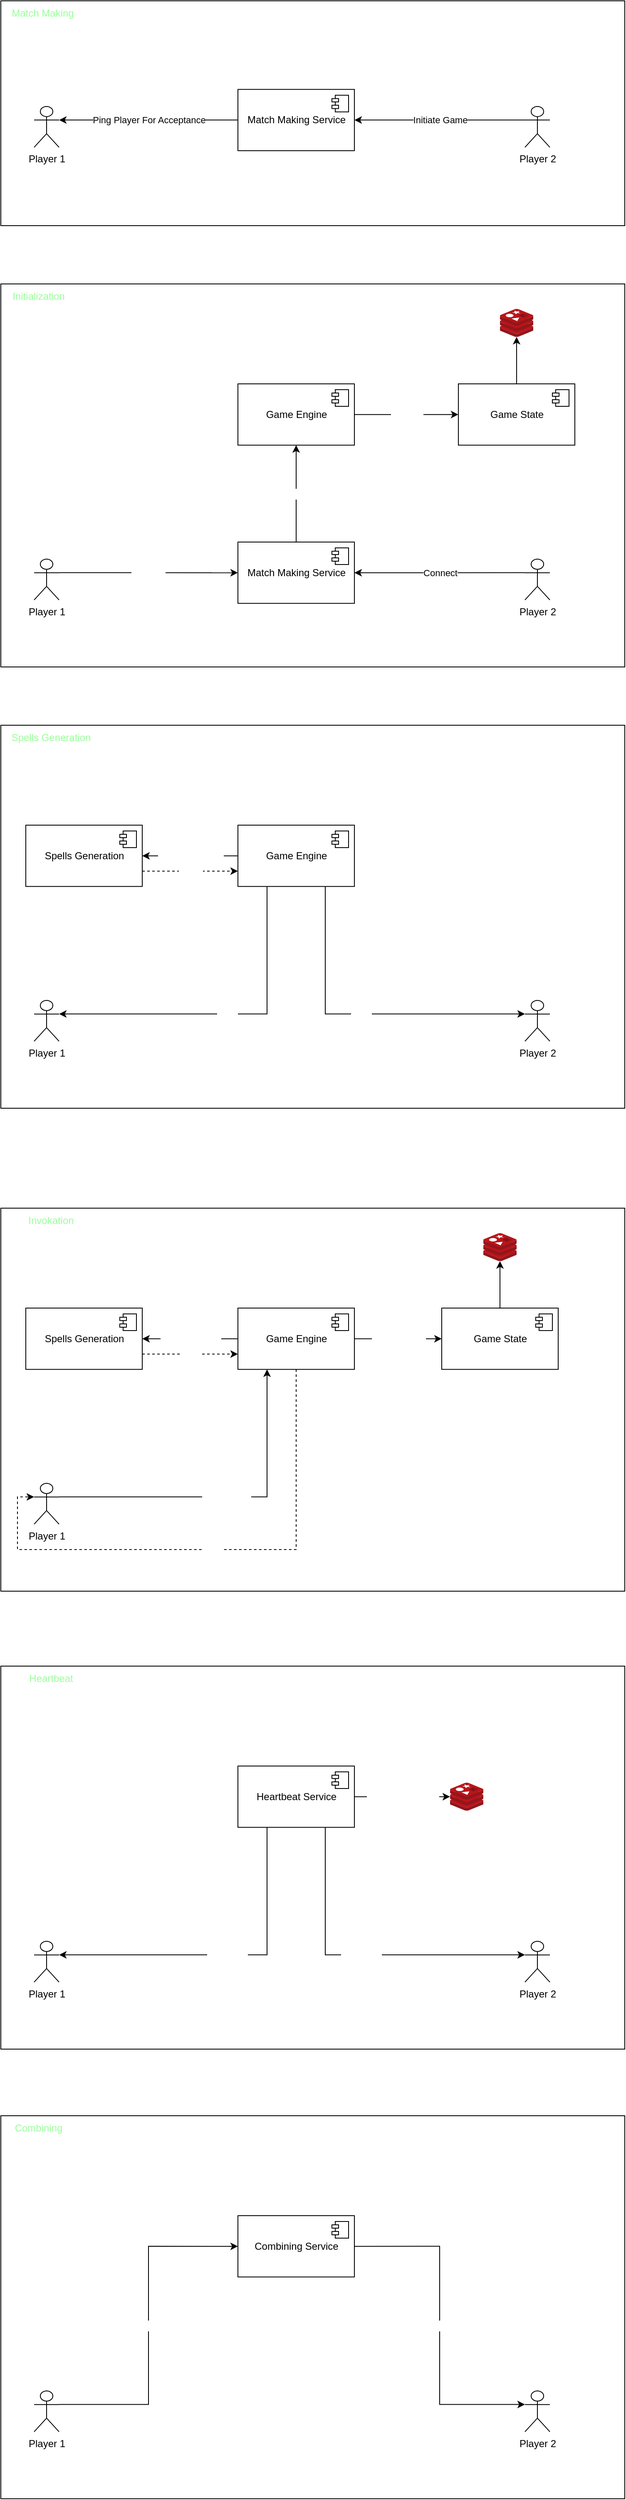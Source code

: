 <mxfile version="20.3.0" type="device"><diagram id="Fce5o1xjrDDCb8ckOZVI" name="Page-1"><mxGraphModel dx="1483" dy="916" grid="1" gridSize="10" guides="1" tooltips="1" connect="1" arrows="1" fold="1" page="1" pageScale="1" pageWidth="850" pageHeight="1100" background="none" math="0" shadow="0"><root><mxCell id="0"/><mxCell id="1" parent="0"/><mxCell id="9xoB8uQ1SWmbQakNVKI3-26" value="" style="rounded=0;whiteSpace=wrap;html=1;labelBackgroundColor=none;fontColor=#99FF99;fillColor=none;movable=0;resizable=0;rotatable=0;deletable=0;editable=0;connectable=0;" vertex="1" parent="1"><mxGeometry x="50" y="740" width="750" height="460" as="geometry"/></mxCell><mxCell id="9xoB8uQ1SWmbQakNVKI3-24" value="" style="group;movable=0;resizable=0;rotatable=0;deletable=0;editable=0;connectable=0;" vertex="1" connectable="0" parent="1"><mxGeometry x="50" y="400" width="750" height="270" as="geometry"/></mxCell><mxCell id="9xoB8uQ1SWmbQakNVKI3-23" value="" style="rounded=0;whiteSpace=wrap;html=1;labelBackgroundColor=none;fontColor=#99FF99;fillColor=none;" vertex="1" parent="9xoB8uQ1SWmbQakNVKI3-24"><mxGeometry width="750" height="270" as="geometry"/></mxCell><mxCell id="9xoB8uQ1SWmbQakNVKI3-3" value="Match Making Service" style="html=1;dropTarget=0;" vertex="1" parent="9xoB8uQ1SWmbQakNVKI3-24"><mxGeometry x="285" y="106.364" width="140" height="73.636" as="geometry"/></mxCell><mxCell id="9xoB8uQ1SWmbQakNVKI3-4" value="" style="shape=module;jettyWidth=8;jettyHeight=4;" vertex="1" parent="9xoB8uQ1SWmbQakNVKI3-3"><mxGeometry x="1" width="20" height="20" relative="1" as="geometry"><mxPoint x="-27" y="7" as="offset"/></mxGeometry></mxCell><mxCell id="9xoB8uQ1SWmbQakNVKI3-5" value="Player 1" style="shape=umlActor;verticalLabelPosition=bottom;verticalAlign=top;html=1;outlineConnect=0;" vertex="1" parent="9xoB8uQ1SWmbQakNVKI3-24"><mxGeometry x="40" y="126.818" width="30" height="49.091" as="geometry"/></mxCell><mxCell id="9xoB8uQ1SWmbQakNVKI3-18" value="Ping Player For Acceptance" style="edgeStyle=orthogonalEdgeStyle;rounded=0;orthogonalLoop=1;jettySize=auto;html=1;exitX=0;exitY=0.5;exitDx=0;exitDy=0;entryX=1;entryY=0.333;entryDx=0;entryDy=0;entryPerimeter=0;" edge="1" parent="9xoB8uQ1SWmbQakNVKI3-24" source="9xoB8uQ1SWmbQakNVKI3-3" target="9xoB8uQ1SWmbQakNVKI3-5"><mxGeometry relative="1" as="geometry"/></mxCell><mxCell id="9xoB8uQ1SWmbQakNVKI3-7" value="Initiate Game" style="edgeStyle=orthogonalEdgeStyle;rounded=0;orthogonalLoop=1;jettySize=auto;html=1;exitX=0;exitY=0.333;exitDx=0;exitDy=0;exitPerimeter=0;entryX=1;entryY=0.5;entryDx=0;entryDy=0;" edge="1" parent="9xoB8uQ1SWmbQakNVKI3-24" source="9xoB8uQ1SWmbQakNVKI3-6" target="9xoB8uQ1SWmbQakNVKI3-3"><mxGeometry relative="1" as="geometry"/></mxCell><mxCell id="9xoB8uQ1SWmbQakNVKI3-6" value="Player 2" style="shape=umlActor;verticalLabelPosition=bottom;verticalAlign=top;html=1;outlineConnect=0;" vertex="1" parent="9xoB8uQ1SWmbQakNVKI3-24"><mxGeometry x="630" y="126.818" width="30" height="49.091" as="geometry"/></mxCell><mxCell id="9xoB8uQ1SWmbQakNVKI3-21" value="Match Making" style="text;html=1;align=center;verticalAlign=middle;resizable=0;points=[];autosize=1;strokeColor=none;fillColor=none;labelBackgroundColor=default;fontColor=#99FF99;" vertex="1" parent="9xoB8uQ1SWmbQakNVKI3-24"><mxGeometry width="100" height="30" as="geometry"/></mxCell><mxCell id="9xoB8uQ1SWmbQakNVKI3-41" value="Start Game" style="edgeStyle=orthogonalEdgeStyle;rounded=0;orthogonalLoop=1;jettySize=auto;html=1;exitX=0.5;exitY=0;exitDx=0;exitDy=0;fontColor=#FFFFFF;" edge="1" parent="1" source="9xoB8uQ1SWmbQakNVKI3-27" target="9xoB8uQ1SWmbQakNVKI3-39"><mxGeometry relative="1" as="geometry"/></mxCell><mxCell id="9xoB8uQ1SWmbQakNVKI3-27" value="Match Making Service" style="html=1;dropTarget=0;" vertex="1" parent="1"><mxGeometry x="335" y="1050.004" width="140" height="73.636" as="geometry"/></mxCell><mxCell id="9xoB8uQ1SWmbQakNVKI3-28" value="" style="shape=module;jettyWidth=8;jettyHeight=4;" vertex="1" parent="9xoB8uQ1SWmbQakNVKI3-27"><mxGeometry x="1" width="20" height="20" relative="1" as="geometry"><mxPoint x="-27" y="7" as="offset"/></mxGeometry></mxCell><mxCell id="9xoB8uQ1SWmbQakNVKI3-37" value="&lt;font color=&quot;#ffffff&quot;&gt;Connect&lt;/font&gt;" style="edgeStyle=orthogonalEdgeStyle;rounded=0;orthogonalLoop=1;jettySize=auto;html=1;exitX=1;exitY=0.333;exitDx=0;exitDy=0;exitPerimeter=0;entryX=0;entryY=0.5;entryDx=0;entryDy=0;fontColor=#99FF99;" edge="1" parent="1" source="9xoB8uQ1SWmbQakNVKI3-29" target="9xoB8uQ1SWmbQakNVKI3-27"><mxGeometry relative="1" as="geometry"/></mxCell><mxCell id="9xoB8uQ1SWmbQakNVKI3-29" value="Player 1" style="shape=umlActor;verticalLabelPosition=bottom;verticalAlign=top;html=1;outlineConnect=0;" vertex="1" parent="1"><mxGeometry x="90" y="1070.458" width="30" height="49.091" as="geometry"/></mxCell><mxCell id="9xoB8uQ1SWmbQakNVKI3-31" value="Connect" style="edgeStyle=orthogonalEdgeStyle;rounded=0;orthogonalLoop=1;jettySize=auto;html=1;exitX=0;exitY=0.333;exitDx=0;exitDy=0;exitPerimeter=0;entryX=1;entryY=0.5;entryDx=0;entryDy=0;" edge="1" parent="1" source="9xoB8uQ1SWmbQakNVKI3-32" target="9xoB8uQ1SWmbQakNVKI3-27"><mxGeometry relative="1" as="geometry"/></mxCell><mxCell id="9xoB8uQ1SWmbQakNVKI3-32" value="Player 2" style="shape=umlActor;verticalLabelPosition=bottom;verticalAlign=top;html=1;outlineConnect=0;" vertex="1" parent="1"><mxGeometry x="680" y="1070.458" width="30" height="49.091" as="geometry"/></mxCell><mxCell id="9xoB8uQ1SWmbQakNVKI3-33" value="Initialization" style="text;html=1;align=center;verticalAlign=middle;resizable=0;points=[];autosize=1;strokeColor=none;fillColor=none;labelBackgroundColor=default;fontColor=#99FF99;" vertex="1" parent="1"><mxGeometry x="50" y="740" width="90" height="30" as="geometry"/></mxCell><mxCell id="9xoB8uQ1SWmbQakNVKI3-46" value="Initialize" style="edgeStyle=orthogonalEdgeStyle;rounded=0;orthogonalLoop=1;jettySize=auto;html=1;exitX=1;exitY=0.5;exitDx=0;exitDy=0;fontColor=#FFFFFF;" edge="1" parent="1" source="9xoB8uQ1SWmbQakNVKI3-39" target="9xoB8uQ1SWmbQakNVKI3-44"><mxGeometry relative="1" as="geometry"/></mxCell><mxCell id="9xoB8uQ1SWmbQakNVKI3-39" value="Game Engine" style="html=1;dropTarget=0;" vertex="1" parent="1"><mxGeometry x="335" y="860.004" width="140" height="73.636" as="geometry"/></mxCell><mxCell id="9xoB8uQ1SWmbQakNVKI3-40" value="" style="shape=module;jettyWidth=8;jettyHeight=4;" vertex="1" parent="9xoB8uQ1SWmbQakNVKI3-39"><mxGeometry x="1" width="20" height="20" relative="1" as="geometry"><mxPoint x="-27" y="7" as="offset"/></mxGeometry></mxCell><mxCell id="9xoB8uQ1SWmbQakNVKI3-48" style="edgeStyle=orthogonalEdgeStyle;rounded=0;orthogonalLoop=1;jettySize=auto;html=1;exitX=0.5;exitY=0;exitDx=0;exitDy=0;fontColor=#FFFFFF;" edge="1" parent="1" source="9xoB8uQ1SWmbQakNVKI3-44" target="9xoB8uQ1SWmbQakNVKI3-47"><mxGeometry relative="1" as="geometry"/></mxCell><mxCell id="9xoB8uQ1SWmbQakNVKI3-44" value="Game State" style="html=1;dropTarget=0;" vertex="1" parent="1"><mxGeometry x="600" y="860.004" width="140" height="73.636" as="geometry"/></mxCell><mxCell id="9xoB8uQ1SWmbQakNVKI3-45" value="" style="shape=module;jettyWidth=8;jettyHeight=4;" vertex="1" parent="9xoB8uQ1SWmbQakNVKI3-44"><mxGeometry x="1" width="20" height="20" relative="1" as="geometry"><mxPoint x="-27" y="7" as="offset"/></mxGeometry></mxCell><mxCell id="9xoB8uQ1SWmbQakNVKI3-47" value="" style="sketch=0;aspect=fixed;html=1;points=[];align=center;image;fontSize=12;image=img/lib/mscae/Cache_Redis_Product.svg;labelBackgroundColor=none;fontColor=#FFFFFF;fillColor=none;" vertex="1" parent="1"><mxGeometry x="650" y="770" width="40" height="33.6" as="geometry"/></mxCell><mxCell id="9xoB8uQ1SWmbQakNVKI3-49" value="" style="rounded=0;whiteSpace=wrap;html=1;labelBackgroundColor=none;fontColor=#99FF99;fillColor=none;movable=1;resizable=1;rotatable=1;deletable=1;editable=1;connectable=1;" vertex="1" parent="1"><mxGeometry x="50" y="1270" width="750" height="460" as="geometry"/></mxCell><mxCell id="9xoB8uQ1SWmbQakNVKI3-54" value="Player 1" style="shape=umlActor;verticalLabelPosition=bottom;verticalAlign=top;html=1;outlineConnect=0;" vertex="1" parent="1"><mxGeometry x="90" y="1600.458" width="30" height="49.091" as="geometry"/></mxCell><mxCell id="9xoB8uQ1SWmbQakNVKI3-56" value="Player 2" style="shape=umlActor;verticalLabelPosition=bottom;verticalAlign=top;html=1;outlineConnect=0;" vertex="1" parent="1"><mxGeometry x="680" y="1600.458" width="30" height="49.091" as="geometry"/></mxCell><mxCell id="9xoB8uQ1SWmbQakNVKI3-57" value="Spells Generation" style="text;html=1;align=center;verticalAlign=middle;resizable=0;points=[];autosize=1;strokeColor=none;fillColor=none;labelBackgroundColor=default;fontColor=#99FF99;" vertex="1" parent="1"><mxGeometry x="50" y="1270" width="120" height="30" as="geometry"/></mxCell><mxCell id="9xoB8uQ1SWmbQakNVKI3-70" value="Generate Spells" style="edgeStyle=orthogonalEdgeStyle;rounded=0;orthogonalLoop=1;jettySize=auto;html=1;exitX=0;exitY=0.5;exitDx=0;exitDy=0;fontColor=#FFFFFF;entryX=1;entryY=0.5;entryDx=0;entryDy=0;" edge="1" parent="1" source="9xoB8uQ1SWmbQakNVKI3-59" target="9xoB8uQ1SWmbQakNVKI3-68"><mxGeometry relative="1" as="geometry"><mxPoint x="240" y="1427.176" as="targetPoint"/></mxGeometry></mxCell><mxCell id="9xoB8uQ1SWmbQakNVKI3-72" value="Spell" style="edgeStyle=orthogonalEdgeStyle;rounded=0;orthogonalLoop=1;jettySize=auto;html=1;exitX=0.25;exitY=1;exitDx=0;exitDy=0;entryX=1;entryY=0.333;entryDx=0;entryDy=0;entryPerimeter=0;fontColor=#FFFFFF;" edge="1" parent="1" source="9xoB8uQ1SWmbQakNVKI3-59" target="9xoB8uQ1SWmbQakNVKI3-54"><mxGeometry relative="1" as="geometry"/></mxCell><mxCell id="9xoB8uQ1SWmbQakNVKI3-73" value="Spell" style="edgeStyle=orthogonalEdgeStyle;rounded=0;orthogonalLoop=1;jettySize=auto;html=1;exitX=0.75;exitY=1;exitDx=0;exitDy=0;entryX=0;entryY=0.333;entryDx=0;entryDy=0;entryPerimeter=0;fontColor=#FFFFFF;" edge="1" parent="1" source="9xoB8uQ1SWmbQakNVKI3-59" target="9xoB8uQ1SWmbQakNVKI3-56"><mxGeometry relative="1" as="geometry"/></mxCell><mxCell id="9xoB8uQ1SWmbQakNVKI3-59" value="Game Engine" style="html=1;dropTarget=0;" vertex="1" parent="1"><mxGeometry x="335" y="1390.004" width="140" height="73.636" as="geometry"/></mxCell><mxCell id="9xoB8uQ1SWmbQakNVKI3-60" value="" style="shape=module;jettyWidth=8;jettyHeight=4;" vertex="1" parent="9xoB8uQ1SWmbQakNVKI3-59"><mxGeometry x="1" width="20" height="20" relative="1" as="geometry"><mxPoint x="-27" y="7" as="offset"/></mxGeometry></mxCell><mxCell id="9xoB8uQ1SWmbQakNVKI3-71" value="Spells" style="edgeStyle=orthogonalEdgeStyle;rounded=0;orthogonalLoop=1;jettySize=auto;html=1;exitX=1;exitY=0.75;exitDx=0;exitDy=0;entryX=0;entryY=0.75;entryDx=0;entryDy=0;fontColor=#FFFFFF;dashed=1;" edge="1" parent="1" source="9xoB8uQ1SWmbQakNVKI3-68" target="9xoB8uQ1SWmbQakNVKI3-59"><mxGeometry relative="1" as="geometry"/></mxCell><mxCell id="9xoB8uQ1SWmbQakNVKI3-68" value="Spells Generation" style="html=1;dropTarget=0;" vertex="1" parent="1"><mxGeometry x="80" y="1390.004" width="140" height="73.636" as="geometry"/></mxCell><mxCell id="9xoB8uQ1SWmbQakNVKI3-69" value="" style="shape=module;jettyWidth=8;jettyHeight=4;" vertex="1" parent="9xoB8uQ1SWmbQakNVKI3-68"><mxGeometry x="1" width="20" height="20" relative="1" as="geometry"><mxPoint x="-27" y="7" as="offset"/></mxGeometry></mxCell><mxCell id="9xoB8uQ1SWmbQakNVKI3-74" value="" style="rounded=0;whiteSpace=wrap;html=1;labelBackgroundColor=none;fontColor=#99FF99;fillColor=none;movable=1;resizable=1;rotatable=1;deletable=1;editable=1;connectable=1;" vertex="1" parent="1"><mxGeometry x="50" y="1850" width="750" height="460" as="geometry"/></mxCell><mxCell id="9xoB8uQ1SWmbQakNVKI3-87" value="Invoke Spell" style="edgeStyle=orthogonalEdgeStyle;rounded=0;orthogonalLoop=1;jettySize=auto;html=1;exitX=1;exitY=0.333;exitDx=0;exitDy=0;exitPerimeter=0;entryX=0.25;entryY=1;entryDx=0;entryDy=0;fontColor=#FFFFFF;" edge="1" parent="1" source="9xoB8uQ1SWmbQakNVKI3-75" target="9xoB8uQ1SWmbQakNVKI3-81"><mxGeometry relative="1" as="geometry"/></mxCell><mxCell id="9xoB8uQ1SWmbQakNVKI3-75" value="Player 1" style="shape=umlActor;verticalLabelPosition=bottom;verticalAlign=top;html=1;outlineConnect=0;" vertex="1" parent="1"><mxGeometry x="90" y="2180.458" width="30" height="49.091" as="geometry"/></mxCell><mxCell id="9xoB8uQ1SWmbQakNVKI3-77" value="Invokation" style="text;html=1;align=center;verticalAlign=middle;resizable=0;points=[];autosize=1;strokeColor=none;fillColor=none;labelBackgroundColor=default;fontColor=#99FF99;" vertex="1" parent="1"><mxGeometry x="70" y="1850" width="80" height="30" as="geometry"/></mxCell><mxCell id="9xoB8uQ1SWmbQakNVKI3-78" value="Generate Spell" style="edgeStyle=orthogonalEdgeStyle;rounded=0;orthogonalLoop=1;jettySize=auto;html=1;exitX=0;exitY=0.5;exitDx=0;exitDy=0;fontColor=#FFFFFF;entryX=1;entryY=0.5;entryDx=0;entryDy=0;" edge="1" parent="1" source="9xoB8uQ1SWmbQakNVKI3-81" target="9xoB8uQ1SWmbQakNVKI3-84"><mxGeometry relative="1" as="geometry"><mxPoint x="240" y="2007.176" as="targetPoint"/></mxGeometry></mxCell><mxCell id="9xoB8uQ1SWmbQakNVKI3-95" value="Update State" style="edgeStyle=orthogonalEdgeStyle;rounded=0;orthogonalLoop=1;jettySize=auto;html=1;exitX=1;exitY=0.5;exitDx=0;exitDy=0;fontColor=#FFFFFF;" edge="1" parent="1" source="9xoB8uQ1SWmbQakNVKI3-81" target="9xoB8uQ1SWmbQakNVKI3-92"><mxGeometry relative="1" as="geometry"/></mxCell><mxCell id="9xoB8uQ1SWmbQakNVKI3-97" value="Spell" style="edgeStyle=orthogonalEdgeStyle;rounded=0;orthogonalLoop=1;jettySize=auto;html=1;exitX=0.5;exitY=1;exitDx=0;exitDy=0;entryX=0;entryY=0.333;entryDx=0;entryDy=0;entryPerimeter=0;fontColor=#FFFFFF;dashed=1;" edge="1" parent="1" source="9xoB8uQ1SWmbQakNVKI3-81" target="9xoB8uQ1SWmbQakNVKI3-75"><mxGeometry relative="1" as="geometry"><Array as="points"><mxPoint x="405" y="2260"/><mxPoint x="70" y="2260"/><mxPoint x="70" y="2197"/></Array></mxGeometry></mxCell><mxCell id="9xoB8uQ1SWmbQakNVKI3-81" value="Game Engine" style="html=1;dropTarget=0;" vertex="1" parent="1"><mxGeometry x="335" y="1970.004" width="140" height="73.636" as="geometry"/></mxCell><mxCell id="9xoB8uQ1SWmbQakNVKI3-82" value="" style="shape=module;jettyWidth=8;jettyHeight=4;" vertex="1" parent="9xoB8uQ1SWmbQakNVKI3-81"><mxGeometry x="1" width="20" height="20" relative="1" as="geometry"><mxPoint x="-27" y="7" as="offset"/></mxGeometry></mxCell><mxCell id="9xoB8uQ1SWmbQakNVKI3-83" value="Spell" style="edgeStyle=orthogonalEdgeStyle;rounded=0;orthogonalLoop=1;jettySize=auto;html=1;exitX=1;exitY=0.75;exitDx=0;exitDy=0;entryX=0;entryY=0.75;entryDx=0;entryDy=0;fontColor=#FFFFFF;dashed=1;" edge="1" parent="1" source="9xoB8uQ1SWmbQakNVKI3-84" target="9xoB8uQ1SWmbQakNVKI3-81"><mxGeometry relative="1" as="geometry"/></mxCell><mxCell id="9xoB8uQ1SWmbQakNVKI3-84" value="Spells Generation" style="html=1;dropTarget=0;" vertex="1" parent="1"><mxGeometry x="80" y="1970.004" width="140" height="73.636" as="geometry"/></mxCell><mxCell id="9xoB8uQ1SWmbQakNVKI3-85" value="" style="shape=module;jettyWidth=8;jettyHeight=4;" vertex="1" parent="9xoB8uQ1SWmbQakNVKI3-84"><mxGeometry x="1" width="20" height="20" relative="1" as="geometry"><mxPoint x="-27" y="7" as="offset"/></mxGeometry></mxCell><mxCell id="9xoB8uQ1SWmbQakNVKI3-96" style="edgeStyle=orthogonalEdgeStyle;rounded=0;orthogonalLoop=1;jettySize=auto;html=1;exitX=0.5;exitY=0;exitDx=0;exitDy=0;fontColor=#FFFFFF;" edge="1" parent="1" source="9xoB8uQ1SWmbQakNVKI3-92" target="9xoB8uQ1SWmbQakNVKI3-94"><mxGeometry relative="1" as="geometry"/></mxCell><mxCell id="9xoB8uQ1SWmbQakNVKI3-92" value="Game State" style="html=1;dropTarget=0;" vertex="1" parent="1"><mxGeometry x="580" y="1970.004" width="140" height="73.636" as="geometry"/></mxCell><mxCell id="9xoB8uQ1SWmbQakNVKI3-93" value="" style="shape=module;jettyWidth=8;jettyHeight=4;" vertex="1" parent="9xoB8uQ1SWmbQakNVKI3-92"><mxGeometry x="1" width="20" height="20" relative="1" as="geometry"><mxPoint x="-27" y="7" as="offset"/></mxGeometry></mxCell><mxCell id="9xoB8uQ1SWmbQakNVKI3-94" value="" style="sketch=0;aspect=fixed;html=1;points=[];align=center;image;fontSize=12;image=img/lib/mscae/Cache_Redis_Product.svg;labelBackgroundColor=none;fontColor=#FFFFFF;fillColor=none;" vertex="1" parent="1"><mxGeometry x="630" y="1880" width="40" height="33.6" as="geometry"/></mxCell><mxCell id="9xoB8uQ1SWmbQakNVKI3-114" value="" style="rounded=0;whiteSpace=wrap;html=1;labelBackgroundColor=none;fontColor=#99FF99;fillColor=none;movable=1;resizable=1;rotatable=1;deletable=1;editable=1;connectable=1;" vertex="1" parent="1"><mxGeometry x="50" y="2400" width="750" height="460" as="geometry"/></mxCell><mxCell id="9xoB8uQ1SWmbQakNVKI3-115" value="Player 1" style="shape=umlActor;verticalLabelPosition=bottom;verticalAlign=top;html=1;outlineConnect=0;" vertex="1" parent="1"><mxGeometry x="90" y="2730.458" width="30" height="49.091" as="geometry"/></mxCell><mxCell id="9xoB8uQ1SWmbQakNVKI3-116" value="Player 2" style="shape=umlActor;verticalLabelPosition=bottom;verticalAlign=top;html=1;outlineConnect=0;" vertex="1" parent="1"><mxGeometry x="680" y="2730.458" width="30" height="49.091" as="geometry"/></mxCell><mxCell id="9xoB8uQ1SWmbQakNVKI3-117" value="Heartbeat" style="text;html=1;align=center;verticalAlign=middle;resizable=0;points=[];autosize=1;strokeColor=none;fillColor=none;labelBackgroundColor=default;fontColor=#99FF99;" vertex="1" parent="1"><mxGeometry x="70" y="2400" width="80" height="30" as="geometry"/></mxCell><mxCell id="9xoB8uQ1SWmbQakNVKI3-119" value="Heartbeat" style="edgeStyle=orthogonalEdgeStyle;rounded=0;orthogonalLoop=1;jettySize=auto;html=1;exitX=0.25;exitY=1;exitDx=0;exitDy=0;entryX=1;entryY=0.333;entryDx=0;entryDy=0;entryPerimeter=0;fontColor=#FFFFFF;" edge="1" parent="1" source="9xoB8uQ1SWmbQakNVKI3-121" target="9xoB8uQ1SWmbQakNVKI3-115"><mxGeometry relative="1" as="geometry"/></mxCell><mxCell id="9xoB8uQ1SWmbQakNVKI3-120" value="Heartbeat" style="edgeStyle=orthogonalEdgeStyle;rounded=0;orthogonalLoop=1;jettySize=auto;html=1;exitX=0.75;exitY=1;exitDx=0;exitDy=0;entryX=0;entryY=0.333;entryDx=0;entryDy=0;entryPerimeter=0;fontColor=#FFFFFF;" edge="1" parent="1" source="9xoB8uQ1SWmbQakNVKI3-121" target="9xoB8uQ1SWmbQakNVKI3-116"><mxGeometry relative="1" as="geometry"/></mxCell><mxCell id="9xoB8uQ1SWmbQakNVKI3-127" value="Update Heartbeat" style="edgeStyle=orthogonalEdgeStyle;rounded=0;orthogonalLoop=1;jettySize=auto;html=1;exitX=1;exitY=0.5;exitDx=0;exitDy=0;fontColor=#FFFFFF;" edge="1" parent="1" source="9xoB8uQ1SWmbQakNVKI3-121" target="9xoB8uQ1SWmbQakNVKI3-126"><mxGeometry relative="1" as="geometry"/></mxCell><mxCell id="9xoB8uQ1SWmbQakNVKI3-121" value="Heartbeat Service" style="html=1;dropTarget=0;" vertex="1" parent="1"><mxGeometry x="335" y="2520.004" width="140" height="73.636" as="geometry"/></mxCell><mxCell id="9xoB8uQ1SWmbQakNVKI3-122" value="" style="shape=module;jettyWidth=8;jettyHeight=4;" vertex="1" parent="9xoB8uQ1SWmbQakNVKI3-121"><mxGeometry x="1" width="20" height="20" relative="1" as="geometry"><mxPoint x="-27" y="7" as="offset"/></mxGeometry></mxCell><mxCell id="9xoB8uQ1SWmbQakNVKI3-126" value="" style="sketch=0;aspect=fixed;html=1;points=[];align=center;image;fontSize=12;image=img/lib/mscae/Cache_Redis_Product.svg;labelBackgroundColor=none;fontColor=#FFFFFF;fillColor=none;" vertex="1" parent="1"><mxGeometry x="590" y="2540.02" width="40" height="33.6" as="geometry"/></mxCell><mxCell id="9xoB8uQ1SWmbQakNVKI3-132" value="" style="rounded=0;whiteSpace=wrap;html=1;labelBackgroundColor=none;fontColor=#99FF99;fillColor=none;movable=1;resizable=1;rotatable=1;deletable=1;editable=1;connectable=1;" vertex="1" parent="1"><mxGeometry x="50" y="2940" width="750" height="460" as="geometry"/></mxCell><mxCell id="9xoB8uQ1SWmbQakNVKI3-142" value="Stream Of Orbs" style="edgeStyle=orthogonalEdgeStyle;rounded=0;orthogonalLoop=1;jettySize=auto;html=1;exitX=1;exitY=0.333;exitDx=0;exitDy=0;exitPerimeter=0;entryX=0;entryY=0.5;entryDx=0;entryDy=0;fontColor=#FFFFFF;" edge="1" parent="1" source="9xoB8uQ1SWmbQakNVKI3-133" target="9xoB8uQ1SWmbQakNVKI3-139"><mxGeometry relative="1" as="geometry"/></mxCell><mxCell id="9xoB8uQ1SWmbQakNVKI3-133" value="Player 1" style="shape=umlActor;verticalLabelPosition=bottom;verticalAlign=top;html=1;outlineConnect=0;" vertex="1" parent="1"><mxGeometry x="90" y="3270.458" width="30" height="49.091" as="geometry"/></mxCell><mxCell id="9xoB8uQ1SWmbQakNVKI3-134" value="Player 2" style="shape=umlActor;verticalLabelPosition=bottom;verticalAlign=top;html=1;outlineConnect=0;" vertex="1" parent="1"><mxGeometry x="680" y="3270.458" width="30" height="49.091" as="geometry"/></mxCell><mxCell id="9xoB8uQ1SWmbQakNVKI3-135" value="Combining" style="text;html=1;align=center;verticalAlign=middle;resizable=0;points=[];autosize=1;strokeColor=none;fillColor=none;labelBackgroundColor=default;fontColor=#99FF99;" vertex="1" parent="1"><mxGeometry x="55" y="2940" width="80" height="30" as="geometry"/></mxCell><mxCell id="9xoB8uQ1SWmbQakNVKI3-143" value="Opponent Orbs (state)" style="edgeStyle=orthogonalEdgeStyle;rounded=0;orthogonalLoop=1;jettySize=auto;html=1;exitX=1;exitY=0.5;exitDx=0;exitDy=0;entryX=0;entryY=0.333;entryDx=0;entryDy=0;entryPerimeter=0;fontColor=#FFFFFF;" edge="1" parent="1" source="9xoB8uQ1SWmbQakNVKI3-139" target="9xoB8uQ1SWmbQakNVKI3-134"><mxGeometry relative="1" as="geometry"/></mxCell><mxCell id="9xoB8uQ1SWmbQakNVKI3-139" value="Combining Service" style="html=1;dropTarget=0;" vertex="1" parent="1"><mxGeometry x="335" y="3060.004" width="140" height="73.636" as="geometry"/></mxCell><mxCell id="9xoB8uQ1SWmbQakNVKI3-140" value="" style="shape=module;jettyWidth=8;jettyHeight=4;" vertex="1" parent="9xoB8uQ1SWmbQakNVKI3-139"><mxGeometry x="1" width="20" height="20" relative="1" as="geometry"><mxPoint x="-27" y="7" as="offset"/></mxGeometry></mxCell></root></mxGraphModel></diagram></mxfile>